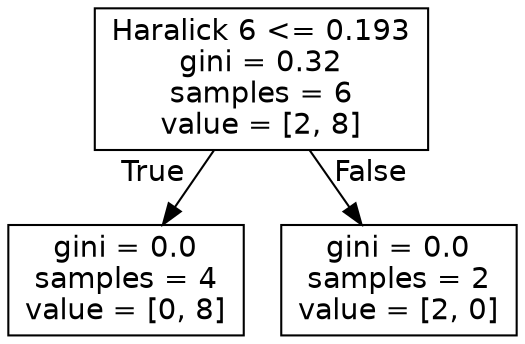digraph Tree {
node [shape=box, fontname="helvetica"] ;
edge [fontname="helvetica"] ;
0 [label="Haralick 6 <= 0.193\ngini = 0.32\nsamples = 6\nvalue = [2, 8]"] ;
1 [label="gini = 0.0\nsamples = 4\nvalue = [0, 8]"] ;
0 -> 1 [labeldistance=2.5, labelangle=45, headlabel="True"] ;
2 [label="gini = 0.0\nsamples = 2\nvalue = [2, 0]"] ;
0 -> 2 [labeldistance=2.5, labelangle=-45, headlabel="False"] ;
}